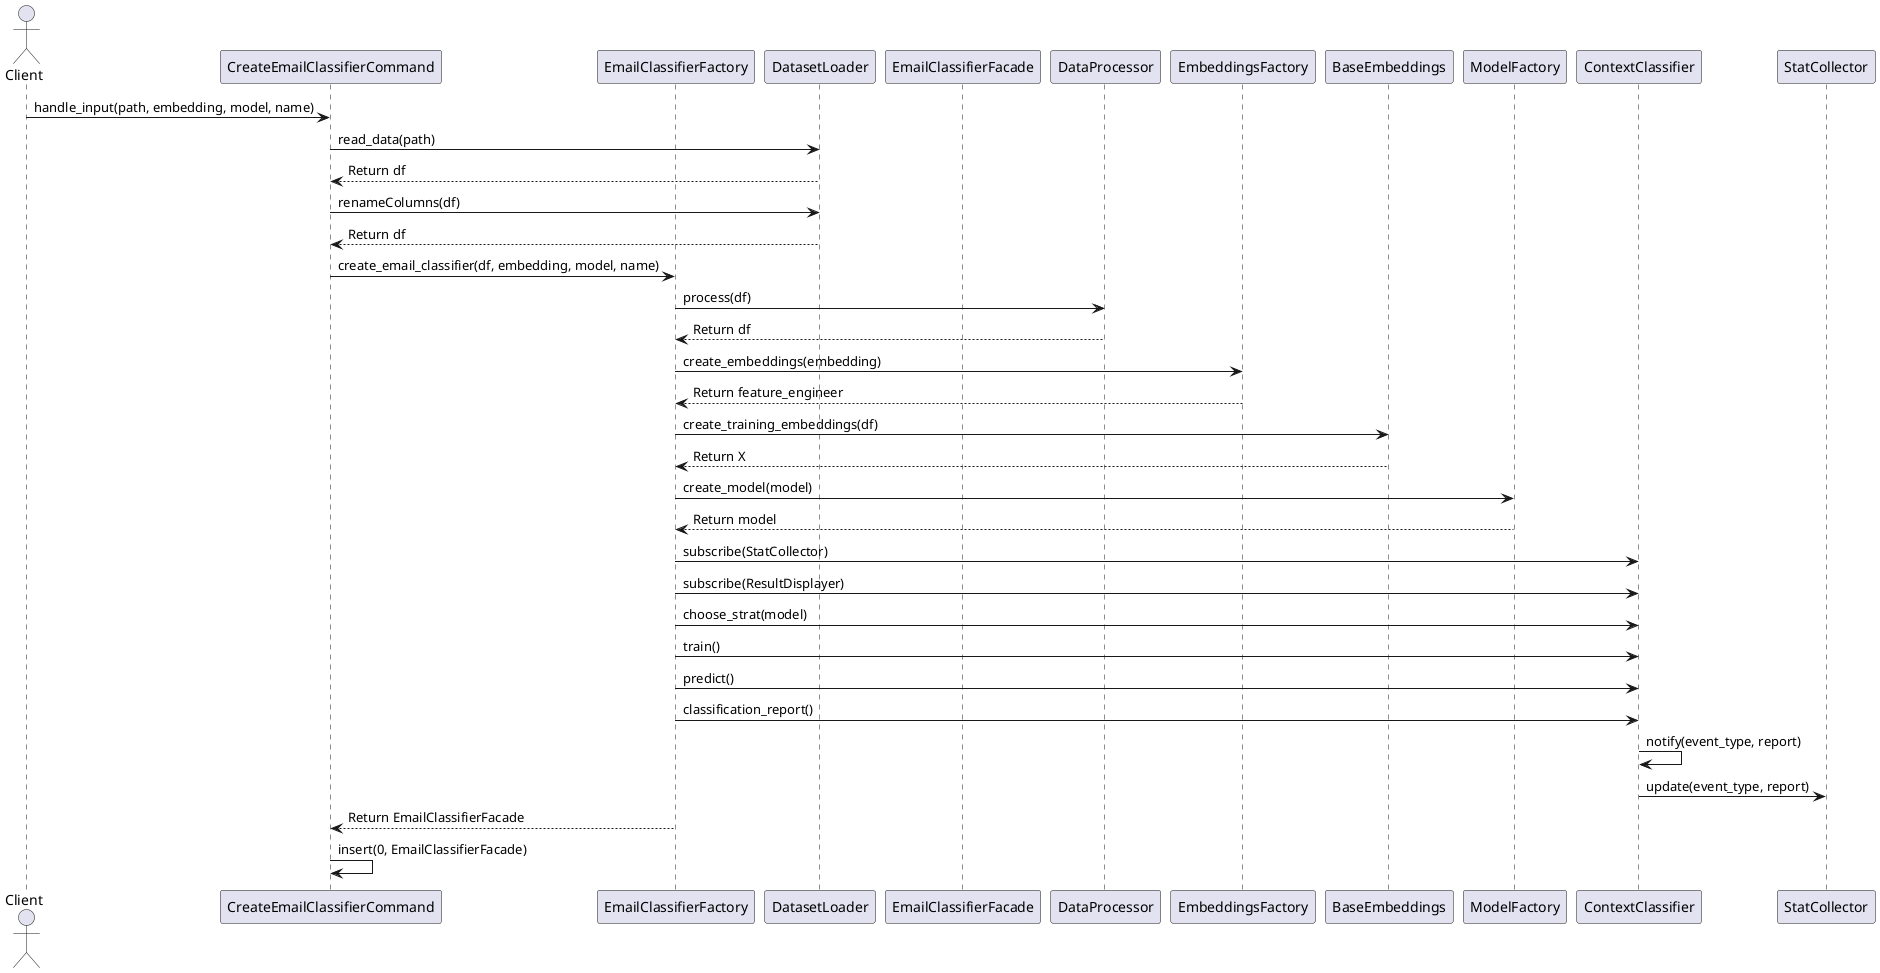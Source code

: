 @startuml
actor Client
participant "CreateEmailClassifierCommand" as Command
participant "EmailClassifierFactory" as Factory
participant "DatasetLoader" as Loader
participant "EmailClassifierFacade" as EmailClassifier
participant "DataProcessor" as Processor
participant "EmbeddingsFactory" as EmbeddingsFactory
participant "BaseEmbeddings" as BaseEmbeddings
participant "ModelFactory" as ModelFactory
participant "ContextClassifier" as ContextClassifier
participant "StatCollector" as StatCollector

Client -> Command : handle_input(path, embedding, model, name)
Command -> Loader : read_data(path)
Loader --> Command : Return df
Command -> Loader : renameColumns(df)
Loader --> Command : Return df
Command -> Factory : create_email_classifier(df, embedding, model, name)
Factory -> Processor : process(df)
Processor --> Factory : Return df
Factory -> EmbeddingsFactory : create_embeddings(embedding)
EmbeddingsFactory --> Factory : Return feature_engineer
Factory -> BaseEmbeddings : create_training_embeddings(df)
BaseEmbeddings --> Factory : Return X
Factory -> ModelFactory : create_model(model)
ModelFactory --> Factory : Return model
Factory -> ContextClassifier : subscribe(StatCollector)
Factory -> ContextClassifier : subscribe(ResultDisplayer)
Factory -> ContextClassifier : choose_strat(model)
Factory -> ContextClassifier : train()
Factory -> ContextClassifier : predict()
Factory -> ContextClassifier : classification_report()
ContextClassifier -> ContextClassifier : notify(event_type, report)
ContextClassifier -> StatCollector : update(event_type, report)
Factory --> Command: Return EmailClassifierFacade
Command -> Command : insert(0, EmailClassifierFacade)
@enduml 